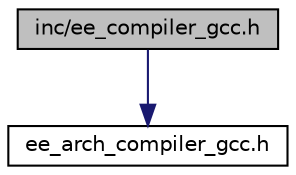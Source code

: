 digraph "inc/ee_compiler_gcc.h"
{
 // LATEX_PDF_SIZE
  edge [fontname="Helvetica",fontsize="10",labelfontname="Helvetica",labelfontsize="10"];
  node [fontname="Helvetica",fontsize="10",shape=record];
  Node1 [label="inc/ee_compiler_gcc.h",height=0.2,width=0.4,color="black", fillcolor="grey75", style="filled", fontcolor="black",tooltip="Common GCC Compilers Definitions."];
  Node1 -> Node2 [color="midnightblue",fontsize="10",style="solid",fontname="Helvetica"];
  Node2 [label="ee_arch_compiler_gcc.h",height=0.2,width=0.4,color="black", fillcolor="white", style="filled",URL="$ee__arch__compiler__gcc_8h.html",tooltip="Common GCC Compilers Definitions."];
}
